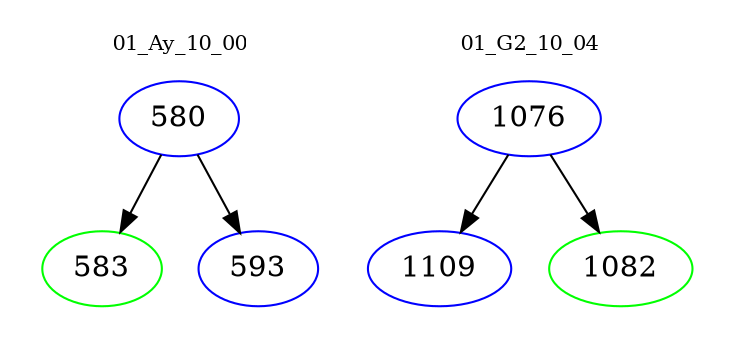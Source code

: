 digraph{
subgraph cluster_0 {
color = white
label = "01_Ay_10_00";
fontsize=10;
T0_580 [label="580", color="blue"]
T0_580 -> T0_583 [color="black"]
T0_583 [label="583", color="green"]
T0_580 -> T0_593 [color="black"]
T0_593 [label="593", color="blue"]
}
subgraph cluster_1 {
color = white
label = "01_G2_10_04";
fontsize=10;
T1_1076 [label="1076", color="blue"]
T1_1076 -> T1_1109 [color="black"]
T1_1109 [label="1109", color="blue"]
T1_1076 -> T1_1082 [color="black"]
T1_1082 [label="1082", color="green"]
}
}
